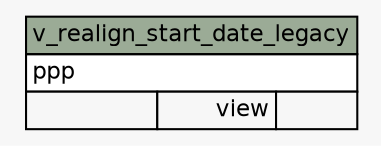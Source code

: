 // dot 2.2.1 on Windows 10 10.0
// SchemaSpy rev 590
digraph "v_realign_start_date_legacy" {
  graph [
    rankdir="RL"
    bgcolor="#f7f7f7"
    nodesep="0.18"
    ranksep="0.46"
    fontname="Helvetica"
    fontsize="11"
  ];
  node [
    fontname="Helvetica"
    fontsize="11"
    shape="plaintext"
  ];
  edge [
    arrowsize="0.8"
  ];
  "v_realign_start_date_legacy" [
    label=<
    <TABLE BORDER="0" CELLBORDER="1" CELLSPACING="0" BGCOLOR="#ffffff">
      <TR><TD COLSPAN="3" BGCOLOR="#9bab96" ALIGN="CENTER">v_realign_start_date_legacy</TD></TR>
      <TR><TD PORT="ppp" COLSPAN="3" ALIGN="LEFT">ppp</TD></TR>
      <TR><TD ALIGN="LEFT" BGCOLOR="#f7f7f7">  </TD><TD ALIGN="RIGHT" BGCOLOR="#f7f7f7">view</TD><TD ALIGN="RIGHT" BGCOLOR="#f7f7f7">  </TD></TR>
    </TABLE>>
    URL="tables/v_realign_start_date_legacy.html"
    tooltip="v_realign_start_date_legacy"
  ];
}
